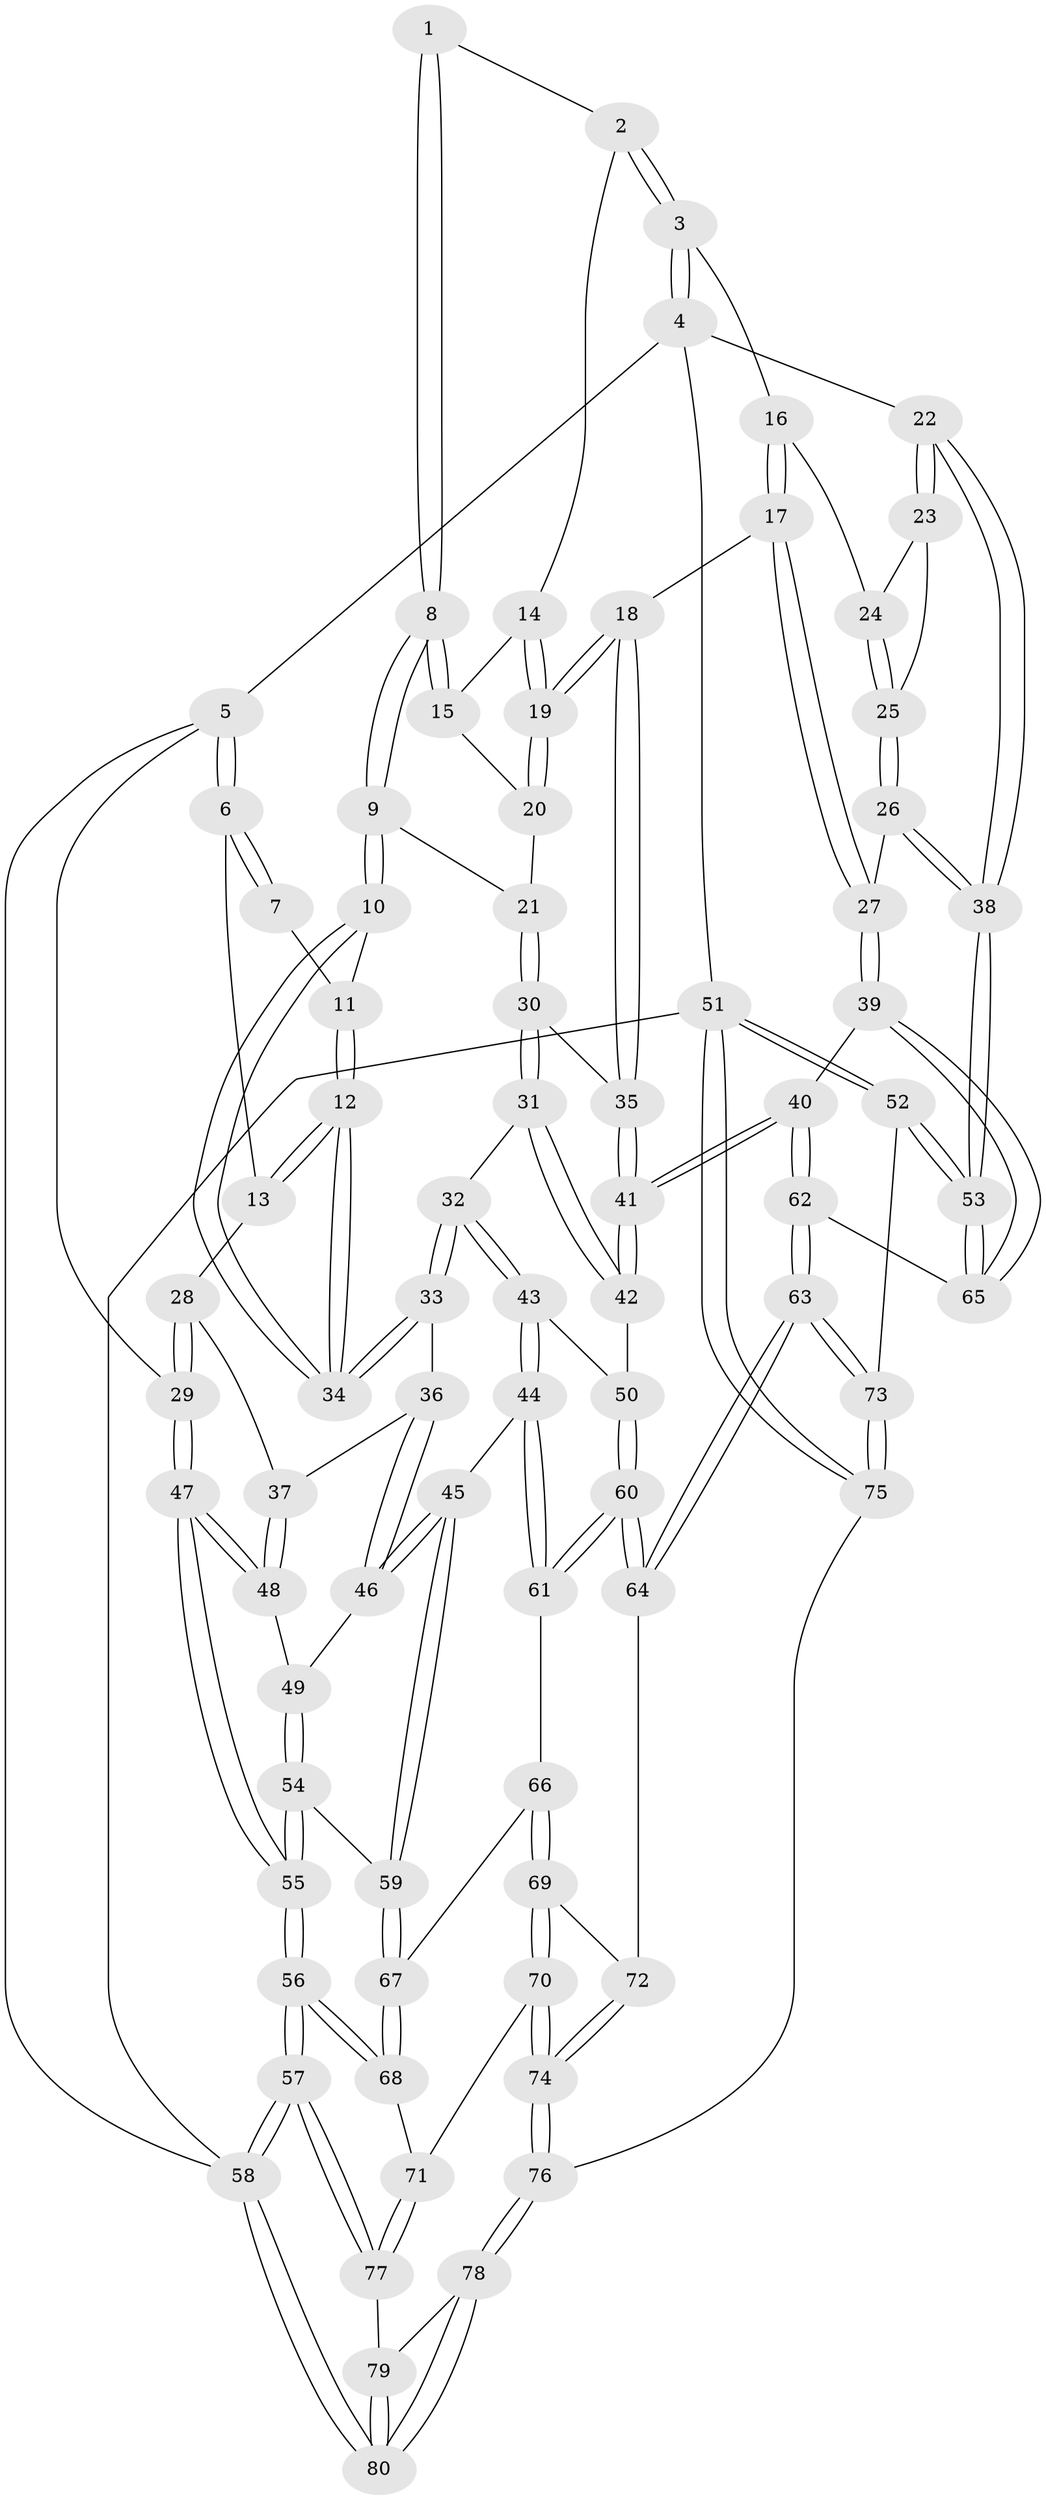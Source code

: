// coarse degree distribution, {4: 0.275, 7: 0.05, 3: 0.075, 6: 0.15, 5: 0.425, 2: 0.025}
// Generated by graph-tools (version 1.1) at 2025/21/03/04/25 18:21:08]
// undirected, 80 vertices, 197 edges
graph export_dot {
graph [start="1"]
  node [color=gray90,style=filled];
  1 [pos="+0.5089617950983968+0"];
  2 [pos="+0.8698550298289623+0"];
  3 [pos="+1+0"];
  4 [pos="+1+0"];
  5 [pos="+0+0"];
  6 [pos="+0.13364359803006995+0"];
  7 [pos="+0.3484427844791135+0"];
  8 [pos="+0.4940052701264978+0.11515813475363068"];
  9 [pos="+0.48992224029148995+0.11999539660083523"];
  10 [pos="+0.3876969118815023+0.16883795931185694"];
  11 [pos="+0.3494419708862992+0"];
  12 [pos="+0.28964766131859093+0.18778470714632792"];
  13 [pos="+0.1911713680966031+0.13321005188088492"];
  14 [pos="+0.7994317812134445+0"];
  15 [pos="+0.6298363385097259+0.08751373197553591"];
  16 [pos="+0.8757536916179095+0.1996334932581743"];
  17 [pos="+0.7782537505556198+0.24615123864963767"];
  18 [pos="+0.7655377639295021+0.23772903566553866"];
  19 [pos="+0.761183766033128+0.22656598097992706"];
  20 [pos="+0.6507160160552953+0.16042110476748261"];
  21 [pos="+0.5874695884400769+0.22559588548452195"];
  22 [pos="+1+0"];
  23 [pos="+1+0.18317962966006918"];
  24 [pos="+0.9149246975196426+0.22280092450568703"];
  25 [pos="+0.9459923502068782+0.28608729035241426"];
  26 [pos="+0.9673415468555867+0.4286481160496785"];
  27 [pos="+0.8362580815513231+0.3837683306189348"];
  28 [pos="+0.120833616374778+0.17170031775476938"];
  29 [pos="+0+0.19703883329348568"];
  30 [pos="+0.59081809514747+0.2968196790351288"];
  31 [pos="+0.44499395536579195+0.3143840600250345"];
  32 [pos="+0.376536554490896+0.3061234569810854"];
  33 [pos="+0.3505116703650819+0.27331680535323105"];
  34 [pos="+0.3418725798990461+0.21948605278870523"];
  35 [pos="+0.6141261599229471+0.31195962262759397"];
  36 [pos="+0.22478313691969337+0.352176006324936"];
  37 [pos="+0.11674359298447795+0.3620978790914972"];
  38 [pos="+1+0.5344437594657426"];
  39 [pos="+0.6701194065967838+0.4777802003724633"];
  40 [pos="+0.6607205153408982+0.47988242424503075"];
  41 [pos="+0.6553359503091993+0.47626345571182904"];
  42 [pos="+0.5917650757379996+0.4782907290342336"];
  43 [pos="+0.37712992985761207+0.3177581602577038"];
  44 [pos="+0.321336918089148+0.5599648132497588"];
  45 [pos="+0.245920533083308+0.5142197078760602"];
  46 [pos="+0.222805904314094+0.49099064953735855"];
  47 [pos="+0+0.422126676188639"];
  48 [pos="+0.1052696014433618+0.37091737755326976"];
  49 [pos="+0.15178118126798215+0.4771813307846806"];
  50 [pos="+0.506313872361733+0.5047409169765397"];
  51 [pos="+1+1"];
  52 [pos="+1+0.7826150473253235"];
  53 [pos="+1+0.7116108471998166"];
  54 [pos="+0.05752896100993084+0.57859392829035"];
  55 [pos="+0+0.46202014936402164"];
  56 [pos="+0+0.6951036849114893"];
  57 [pos="+0+0.9995769575316429"];
  58 [pos="+0+1"];
  59 [pos="+0.07573209933758997+0.5971393454323078"];
  60 [pos="+0.3935944971044134+0.6323213215382822"];
  61 [pos="+0.33193940370814723+0.586782257332037"];
  62 [pos="+0.6553199982197939+0.6264136843506748"];
  63 [pos="+0.5768882003304934+0.7754700446625292"];
  64 [pos="+0.4195884701794496+0.6896998827215224"];
  65 [pos="+0.9478179366290885+0.6512581538491078"];
  66 [pos="+0.18375755140234443+0.6554892428352143"];
  67 [pos="+0.07901909960223688+0.6020358321369148"];
  68 [pos="+0.05241988355287223+0.7325804549431708"];
  69 [pos="+0.1767979414294423+0.7649770720601832"];
  70 [pos="+0.1385578927562441+0.8013126623613331"];
  71 [pos="+0.10356999919406405+0.818045446553233"];
  72 [pos="+0.3250152163077521+0.7844071962361097"];
  73 [pos="+0.5950235955752448+0.8127440028403035"];
  74 [pos="+0.30196756648804335+0.9223458435921679"];
  75 [pos="+0.5465239267017981+1"];
  76 [pos="+0.3242512473365401+1"];
  77 [pos="+0.09818802124352403+0.8275701443123353"];
  78 [pos="+0.25820813040156726+1"];
  79 [pos="+0.11143167662781188+0.87382866770803"];
  80 [pos="+0+1"];
  1 -- 2;
  1 -- 8;
  1 -- 8;
  2 -- 3;
  2 -- 3;
  2 -- 14;
  3 -- 4;
  3 -- 4;
  3 -- 16;
  4 -- 5;
  4 -- 22;
  4 -- 51;
  5 -- 6;
  5 -- 6;
  5 -- 29;
  5 -- 58;
  6 -- 7;
  6 -- 7;
  6 -- 13;
  7 -- 11;
  8 -- 9;
  8 -- 9;
  8 -- 15;
  8 -- 15;
  9 -- 10;
  9 -- 10;
  9 -- 21;
  10 -- 11;
  10 -- 34;
  10 -- 34;
  11 -- 12;
  11 -- 12;
  12 -- 13;
  12 -- 13;
  12 -- 34;
  12 -- 34;
  13 -- 28;
  14 -- 15;
  14 -- 19;
  14 -- 19;
  15 -- 20;
  16 -- 17;
  16 -- 17;
  16 -- 24;
  17 -- 18;
  17 -- 27;
  17 -- 27;
  18 -- 19;
  18 -- 19;
  18 -- 35;
  18 -- 35;
  19 -- 20;
  19 -- 20;
  20 -- 21;
  21 -- 30;
  21 -- 30;
  22 -- 23;
  22 -- 23;
  22 -- 38;
  22 -- 38;
  23 -- 24;
  23 -- 25;
  24 -- 25;
  24 -- 25;
  25 -- 26;
  25 -- 26;
  26 -- 27;
  26 -- 38;
  26 -- 38;
  27 -- 39;
  27 -- 39;
  28 -- 29;
  28 -- 29;
  28 -- 37;
  29 -- 47;
  29 -- 47;
  30 -- 31;
  30 -- 31;
  30 -- 35;
  31 -- 32;
  31 -- 42;
  31 -- 42;
  32 -- 33;
  32 -- 33;
  32 -- 43;
  32 -- 43;
  33 -- 34;
  33 -- 34;
  33 -- 36;
  35 -- 41;
  35 -- 41;
  36 -- 37;
  36 -- 46;
  36 -- 46;
  37 -- 48;
  37 -- 48;
  38 -- 53;
  38 -- 53;
  39 -- 40;
  39 -- 65;
  39 -- 65;
  40 -- 41;
  40 -- 41;
  40 -- 62;
  40 -- 62;
  41 -- 42;
  41 -- 42;
  42 -- 50;
  43 -- 44;
  43 -- 44;
  43 -- 50;
  44 -- 45;
  44 -- 61;
  44 -- 61;
  45 -- 46;
  45 -- 46;
  45 -- 59;
  45 -- 59;
  46 -- 49;
  47 -- 48;
  47 -- 48;
  47 -- 55;
  47 -- 55;
  48 -- 49;
  49 -- 54;
  49 -- 54;
  50 -- 60;
  50 -- 60;
  51 -- 52;
  51 -- 52;
  51 -- 75;
  51 -- 75;
  51 -- 58;
  52 -- 53;
  52 -- 53;
  52 -- 73;
  53 -- 65;
  53 -- 65;
  54 -- 55;
  54 -- 55;
  54 -- 59;
  55 -- 56;
  55 -- 56;
  56 -- 57;
  56 -- 57;
  56 -- 68;
  56 -- 68;
  57 -- 58;
  57 -- 58;
  57 -- 77;
  57 -- 77;
  58 -- 80;
  58 -- 80;
  59 -- 67;
  59 -- 67;
  60 -- 61;
  60 -- 61;
  60 -- 64;
  60 -- 64;
  61 -- 66;
  62 -- 63;
  62 -- 63;
  62 -- 65;
  63 -- 64;
  63 -- 64;
  63 -- 73;
  63 -- 73;
  64 -- 72;
  66 -- 67;
  66 -- 69;
  66 -- 69;
  67 -- 68;
  67 -- 68;
  68 -- 71;
  69 -- 70;
  69 -- 70;
  69 -- 72;
  70 -- 71;
  70 -- 74;
  70 -- 74;
  71 -- 77;
  71 -- 77;
  72 -- 74;
  72 -- 74;
  73 -- 75;
  73 -- 75;
  74 -- 76;
  74 -- 76;
  75 -- 76;
  76 -- 78;
  76 -- 78;
  77 -- 79;
  78 -- 79;
  78 -- 80;
  78 -- 80;
  79 -- 80;
  79 -- 80;
}
